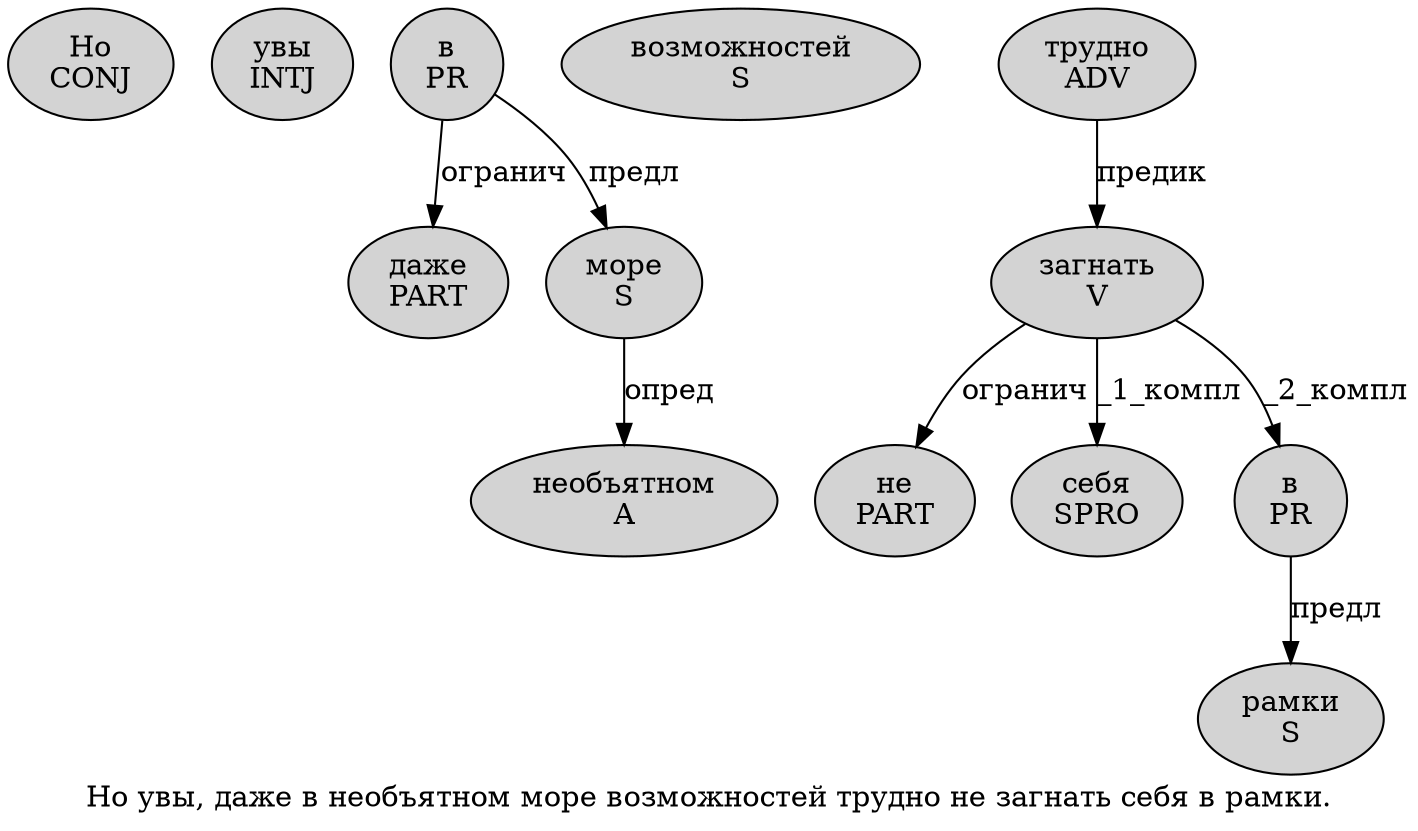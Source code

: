 digraph SENTENCE_2369 {
	graph [label="Но увы, даже в необъятном море возможностей трудно не загнать себя в рамки."]
	node [style=filled]
		0 [label="Но
CONJ" color="" fillcolor=lightgray penwidth=1 shape=ellipse]
		1 [label="увы
INTJ" color="" fillcolor=lightgray penwidth=1 shape=ellipse]
		3 [label="даже
PART" color="" fillcolor=lightgray penwidth=1 shape=ellipse]
		4 [label="в
PR" color="" fillcolor=lightgray penwidth=1 shape=ellipse]
		5 [label="необъятном
A" color="" fillcolor=lightgray penwidth=1 shape=ellipse]
		6 [label="море
S" color="" fillcolor=lightgray penwidth=1 shape=ellipse]
		7 [label="возможностей
S" color="" fillcolor=lightgray penwidth=1 shape=ellipse]
		8 [label="трудно
ADV" color="" fillcolor=lightgray penwidth=1 shape=ellipse]
		9 [label="не
PART" color="" fillcolor=lightgray penwidth=1 shape=ellipse]
		10 [label="загнать
V" color="" fillcolor=lightgray penwidth=1 shape=ellipse]
		11 [label="себя
SPRO" color="" fillcolor=lightgray penwidth=1 shape=ellipse]
		12 [label="в
PR" color="" fillcolor=lightgray penwidth=1 shape=ellipse]
		13 [label="рамки
S" color="" fillcolor=lightgray penwidth=1 shape=ellipse]
			12 -> 13 [label="предл"]
			10 -> 9 [label="огранич"]
			10 -> 11 [label="_1_компл"]
			10 -> 12 [label="_2_компл"]
			8 -> 10 [label="предик"]
			6 -> 5 [label="опред"]
			4 -> 3 [label="огранич"]
			4 -> 6 [label="предл"]
}